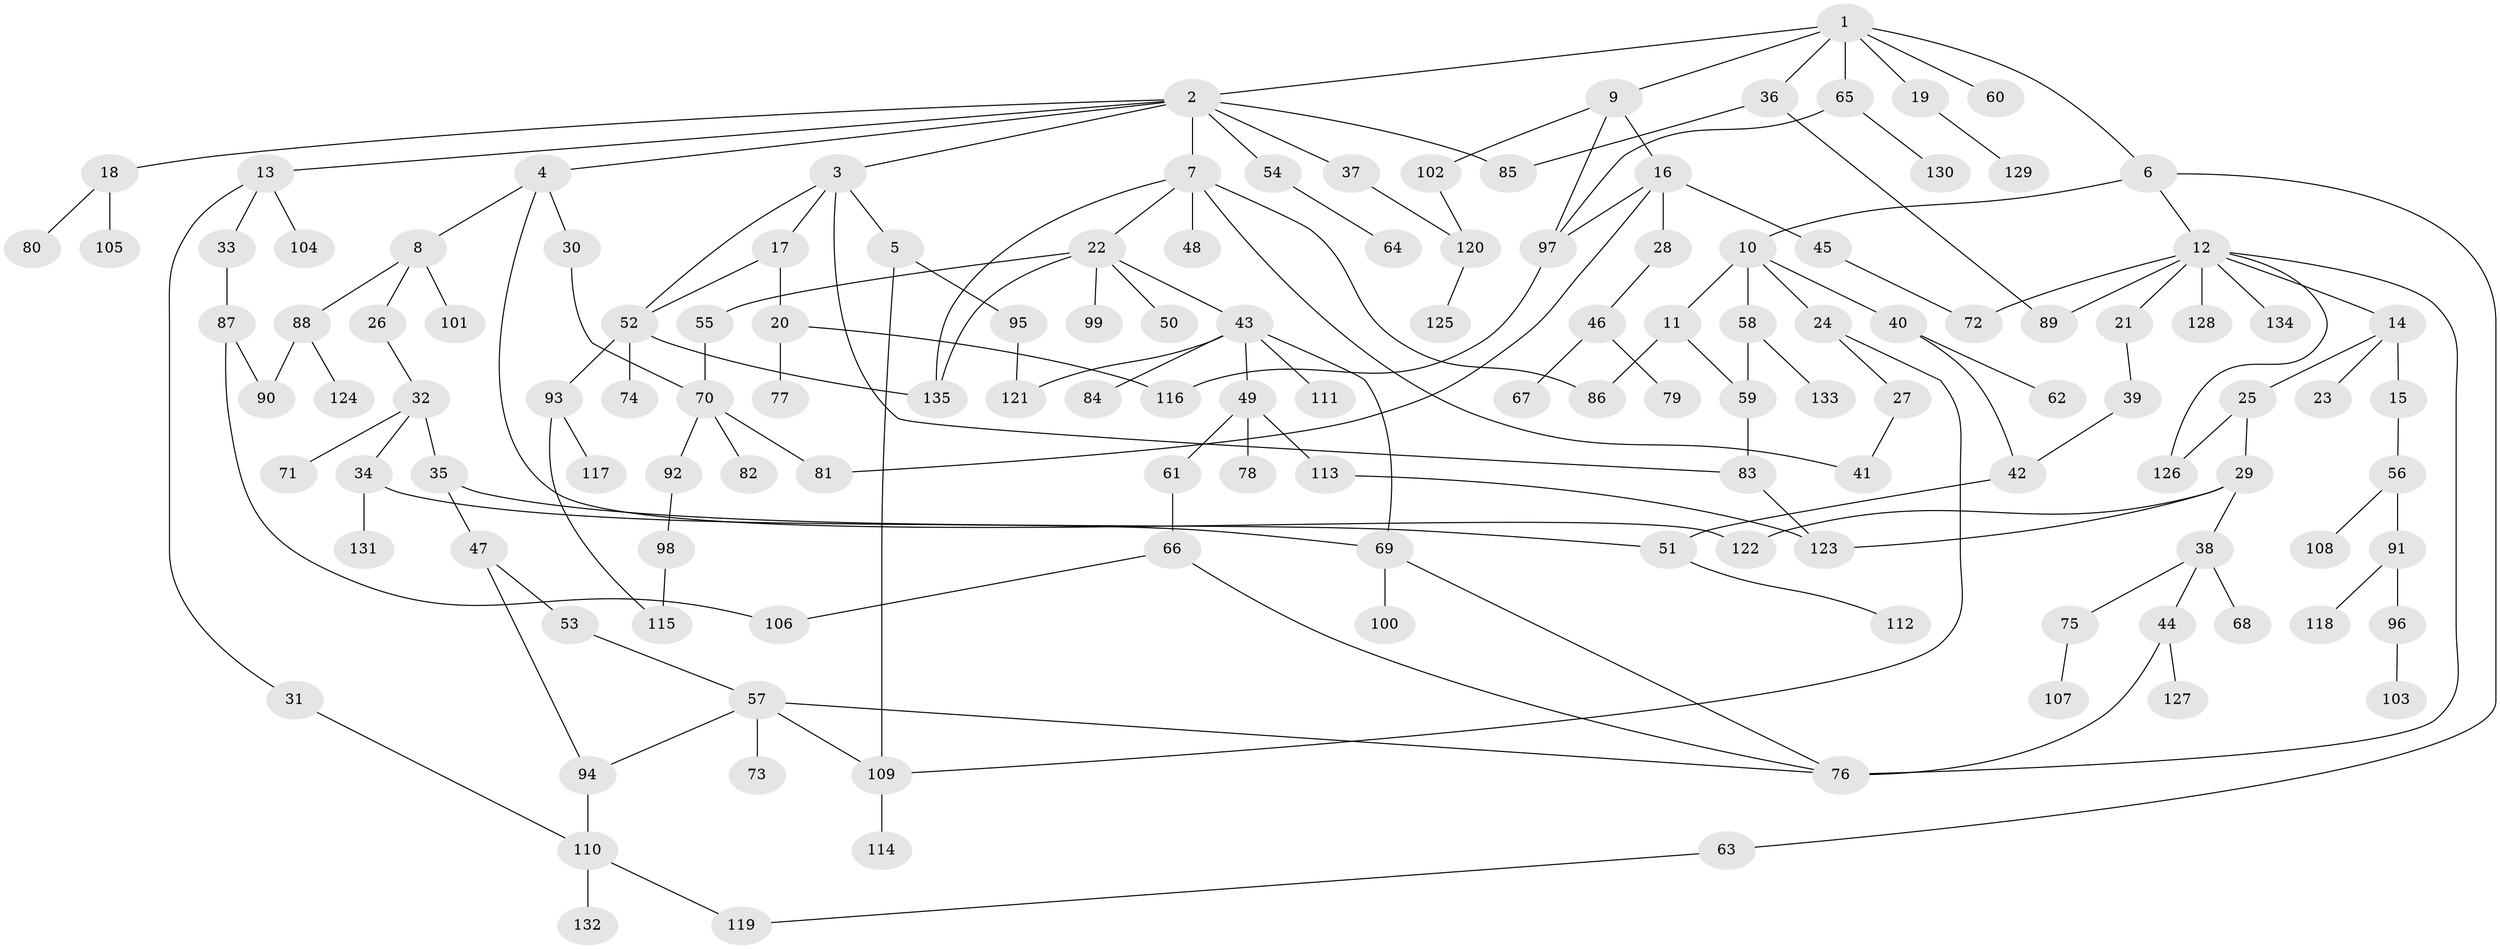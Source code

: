 // coarse degree distribution, {13: 0.025, 8: 0.025, 7: 0.05, 3: 0.075, 10: 0.025, 11: 0.025, 4: 0.1, 5: 0.05, 2: 0.25, 1: 0.375}
// Generated by graph-tools (version 1.1) at 2025/16/03/04/25 18:16:53]
// undirected, 135 vertices, 170 edges
graph export_dot {
graph [start="1"]
  node [color=gray90,style=filled];
  1;
  2;
  3;
  4;
  5;
  6;
  7;
  8;
  9;
  10;
  11;
  12;
  13;
  14;
  15;
  16;
  17;
  18;
  19;
  20;
  21;
  22;
  23;
  24;
  25;
  26;
  27;
  28;
  29;
  30;
  31;
  32;
  33;
  34;
  35;
  36;
  37;
  38;
  39;
  40;
  41;
  42;
  43;
  44;
  45;
  46;
  47;
  48;
  49;
  50;
  51;
  52;
  53;
  54;
  55;
  56;
  57;
  58;
  59;
  60;
  61;
  62;
  63;
  64;
  65;
  66;
  67;
  68;
  69;
  70;
  71;
  72;
  73;
  74;
  75;
  76;
  77;
  78;
  79;
  80;
  81;
  82;
  83;
  84;
  85;
  86;
  87;
  88;
  89;
  90;
  91;
  92;
  93;
  94;
  95;
  96;
  97;
  98;
  99;
  100;
  101;
  102;
  103;
  104;
  105;
  106;
  107;
  108;
  109;
  110;
  111;
  112;
  113;
  114;
  115;
  116;
  117;
  118;
  119;
  120;
  121;
  122;
  123;
  124;
  125;
  126;
  127;
  128;
  129;
  130;
  131;
  132;
  133;
  134;
  135;
  1 -- 2;
  1 -- 6;
  1 -- 9;
  1 -- 19;
  1 -- 36;
  1 -- 60;
  1 -- 65;
  2 -- 3;
  2 -- 4;
  2 -- 7;
  2 -- 13;
  2 -- 18;
  2 -- 37;
  2 -- 54;
  2 -- 85;
  3 -- 5;
  3 -- 17;
  3 -- 52;
  3 -- 83;
  4 -- 8;
  4 -- 30;
  4 -- 122;
  5 -- 95;
  5 -- 109;
  6 -- 10;
  6 -- 12;
  6 -- 63;
  7 -- 22;
  7 -- 41;
  7 -- 48;
  7 -- 86;
  7 -- 135;
  8 -- 26;
  8 -- 88;
  8 -- 101;
  9 -- 16;
  9 -- 102;
  9 -- 97;
  10 -- 11;
  10 -- 24;
  10 -- 40;
  10 -- 58;
  11 -- 59;
  11 -- 86;
  12 -- 14;
  12 -- 21;
  12 -- 128;
  12 -- 134;
  12 -- 72;
  12 -- 89;
  12 -- 126;
  12 -- 76;
  13 -- 31;
  13 -- 33;
  13 -- 104;
  14 -- 15;
  14 -- 23;
  14 -- 25;
  15 -- 56;
  16 -- 28;
  16 -- 45;
  16 -- 97;
  16 -- 81;
  17 -- 20;
  17 -- 52;
  18 -- 80;
  18 -- 105;
  19 -- 129;
  20 -- 77;
  20 -- 116;
  21 -- 39;
  22 -- 43;
  22 -- 50;
  22 -- 55;
  22 -- 99;
  22 -- 135;
  24 -- 27;
  24 -- 109;
  25 -- 29;
  25 -- 126;
  26 -- 32;
  27 -- 41;
  28 -- 46;
  29 -- 38;
  29 -- 123;
  29 -- 122;
  30 -- 70;
  31 -- 110;
  32 -- 34;
  32 -- 35;
  32 -- 71;
  33 -- 87;
  34 -- 131;
  34 -- 69;
  35 -- 47;
  35 -- 51;
  36 -- 89;
  36 -- 85;
  37 -- 120;
  38 -- 44;
  38 -- 68;
  38 -- 75;
  39 -- 42;
  40 -- 42;
  40 -- 62;
  42 -- 51;
  43 -- 49;
  43 -- 69;
  43 -- 84;
  43 -- 111;
  43 -- 121;
  44 -- 127;
  44 -- 76;
  45 -- 72;
  46 -- 67;
  46 -- 79;
  47 -- 53;
  47 -- 94;
  49 -- 61;
  49 -- 78;
  49 -- 113;
  51 -- 112;
  52 -- 74;
  52 -- 93;
  52 -- 135;
  53 -- 57;
  54 -- 64;
  55 -- 70;
  56 -- 91;
  56 -- 108;
  57 -- 73;
  57 -- 76;
  57 -- 94;
  57 -- 109;
  58 -- 59;
  58 -- 133;
  59 -- 83;
  61 -- 66;
  63 -- 119;
  65 -- 130;
  65 -- 97;
  66 -- 106;
  66 -- 76;
  69 -- 100;
  69 -- 76;
  70 -- 81;
  70 -- 82;
  70 -- 92;
  75 -- 107;
  83 -- 123;
  87 -- 90;
  87 -- 106;
  88 -- 124;
  88 -- 90;
  91 -- 96;
  91 -- 118;
  92 -- 98;
  93 -- 117;
  93 -- 115;
  94 -- 110;
  95 -- 121;
  96 -- 103;
  97 -- 116;
  98 -- 115;
  102 -- 120;
  109 -- 114;
  110 -- 119;
  110 -- 132;
  113 -- 123;
  120 -- 125;
}
